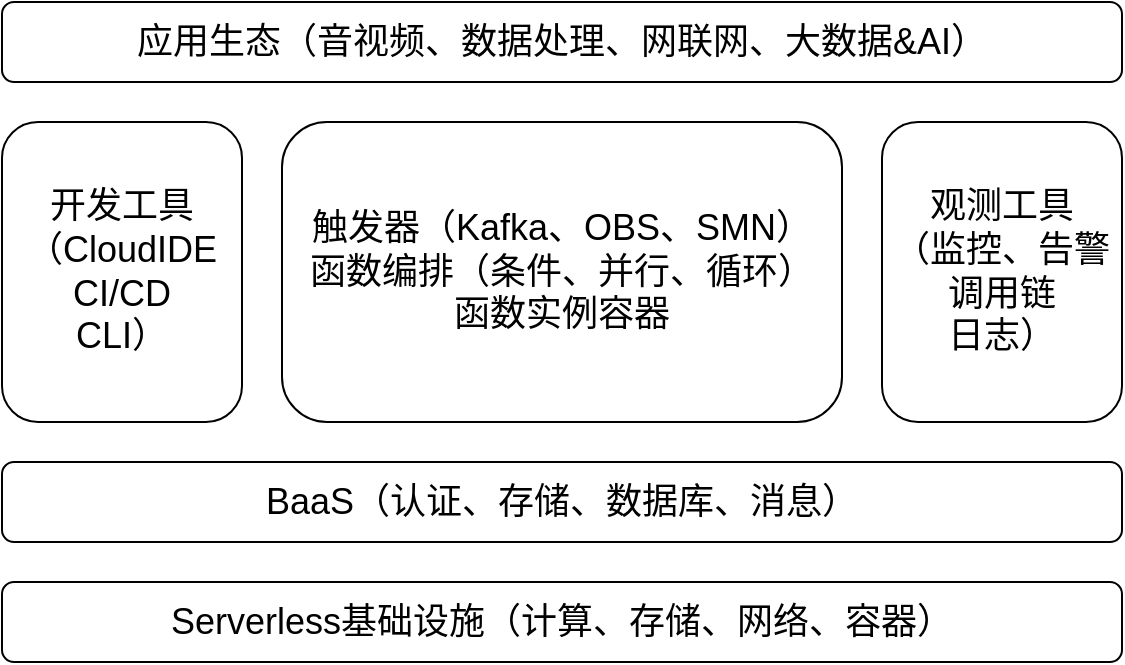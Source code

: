 <mxfile version="20.6.0" type="github">
  <diagram id="cJB-pesZZZyS8Z_uJIqx" name="第 1 页">
    <mxGraphModel dx="1278" dy="613" grid="1" gridSize="10" guides="1" tooltips="1" connect="1" arrows="1" fold="1" page="1" pageScale="1" pageWidth="827" pageHeight="1169" math="0" shadow="0">
      <root>
        <mxCell id="0" />
        <mxCell id="1" parent="0" />
        <mxCell id="SmLxjUmOwr0ocnpK5vvd-4" value="Serverless基础设施（计算、存储、网络、容器）" style="rounded=1;whiteSpace=wrap;html=1;fontSize=18;" vertex="1" parent="1">
          <mxGeometry x="240" y="520" width="560" height="40" as="geometry" />
        </mxCell>
        <mxCell id="SmLxjUmOwr0ocnpK5vvd-5" value="BaaS（认证、存储、数据库、消息）" style="rounded=1;whiteSpace=wrap;html=1;fontSize=18;" vertex="1" parent="1">
          <mxGeometry x="240" y="460" width="560" height="40" as="geometry" />
        </mxCell>
        <mxCell id="SmLxjUmOwr0ocnpK5vvd-6" value="开发工具&lt;br&gt;（CloudIDE&lt;br&gt;CI/CD&lt;br&gt;CLI）" style="rounded=1;whiteSpace=wrap;html=1;fontSize=18;" vertex="1" parent="1">
          <mxGeometry x="240" y="290" width="120" height="150" as="geometry" />
        </mxCell>
        <mxCell id="SmLxjUmOwr0ocnpK5vvd-8" value="观测工具&lt;br&gt;（监控、告警&lt;br&gt;调用链&lt;br&gt;日志）" style="rounded=1;whiteSpace=wrap;html=1;fontSize=18;" vertex="1" parent="1">
          <mxGeometry x="680" y="290" width="120" height="150" as="geometry" />
        </mxCell>
        <mxCell id="SmLxjUmOwr0ocnpK5vvd-9" value="触发器（Kafka、OBS、SMN）&lt;br&gt;函数编排（条件、并行、循环）&lt;br&gt;函数实例容器" style="rounded=1;whiteSpace=wrap;html=1;fontSize=18;" vertex="1" parent="1">
          <mxGeometry x="380" y="290" width="280" height="150" as="geometry" />
        </mxCell>
        <mxCell id="SmLxjUmOwr0ocnpK5vvd-10" value="应用生态（音视频、数据处理、网联网、大数据&amp;amp;AI）" style="rounded=1;whiteSpace=wrap;html=1;fontSize=18;" vertex="1" parent="1">
          <mxGeometry x="240" y="230" width="560" height="40" as="geometry" />
        </mxCell>
      </root>
    </mxGraphModel>
  </diagram>
</mxfile>

